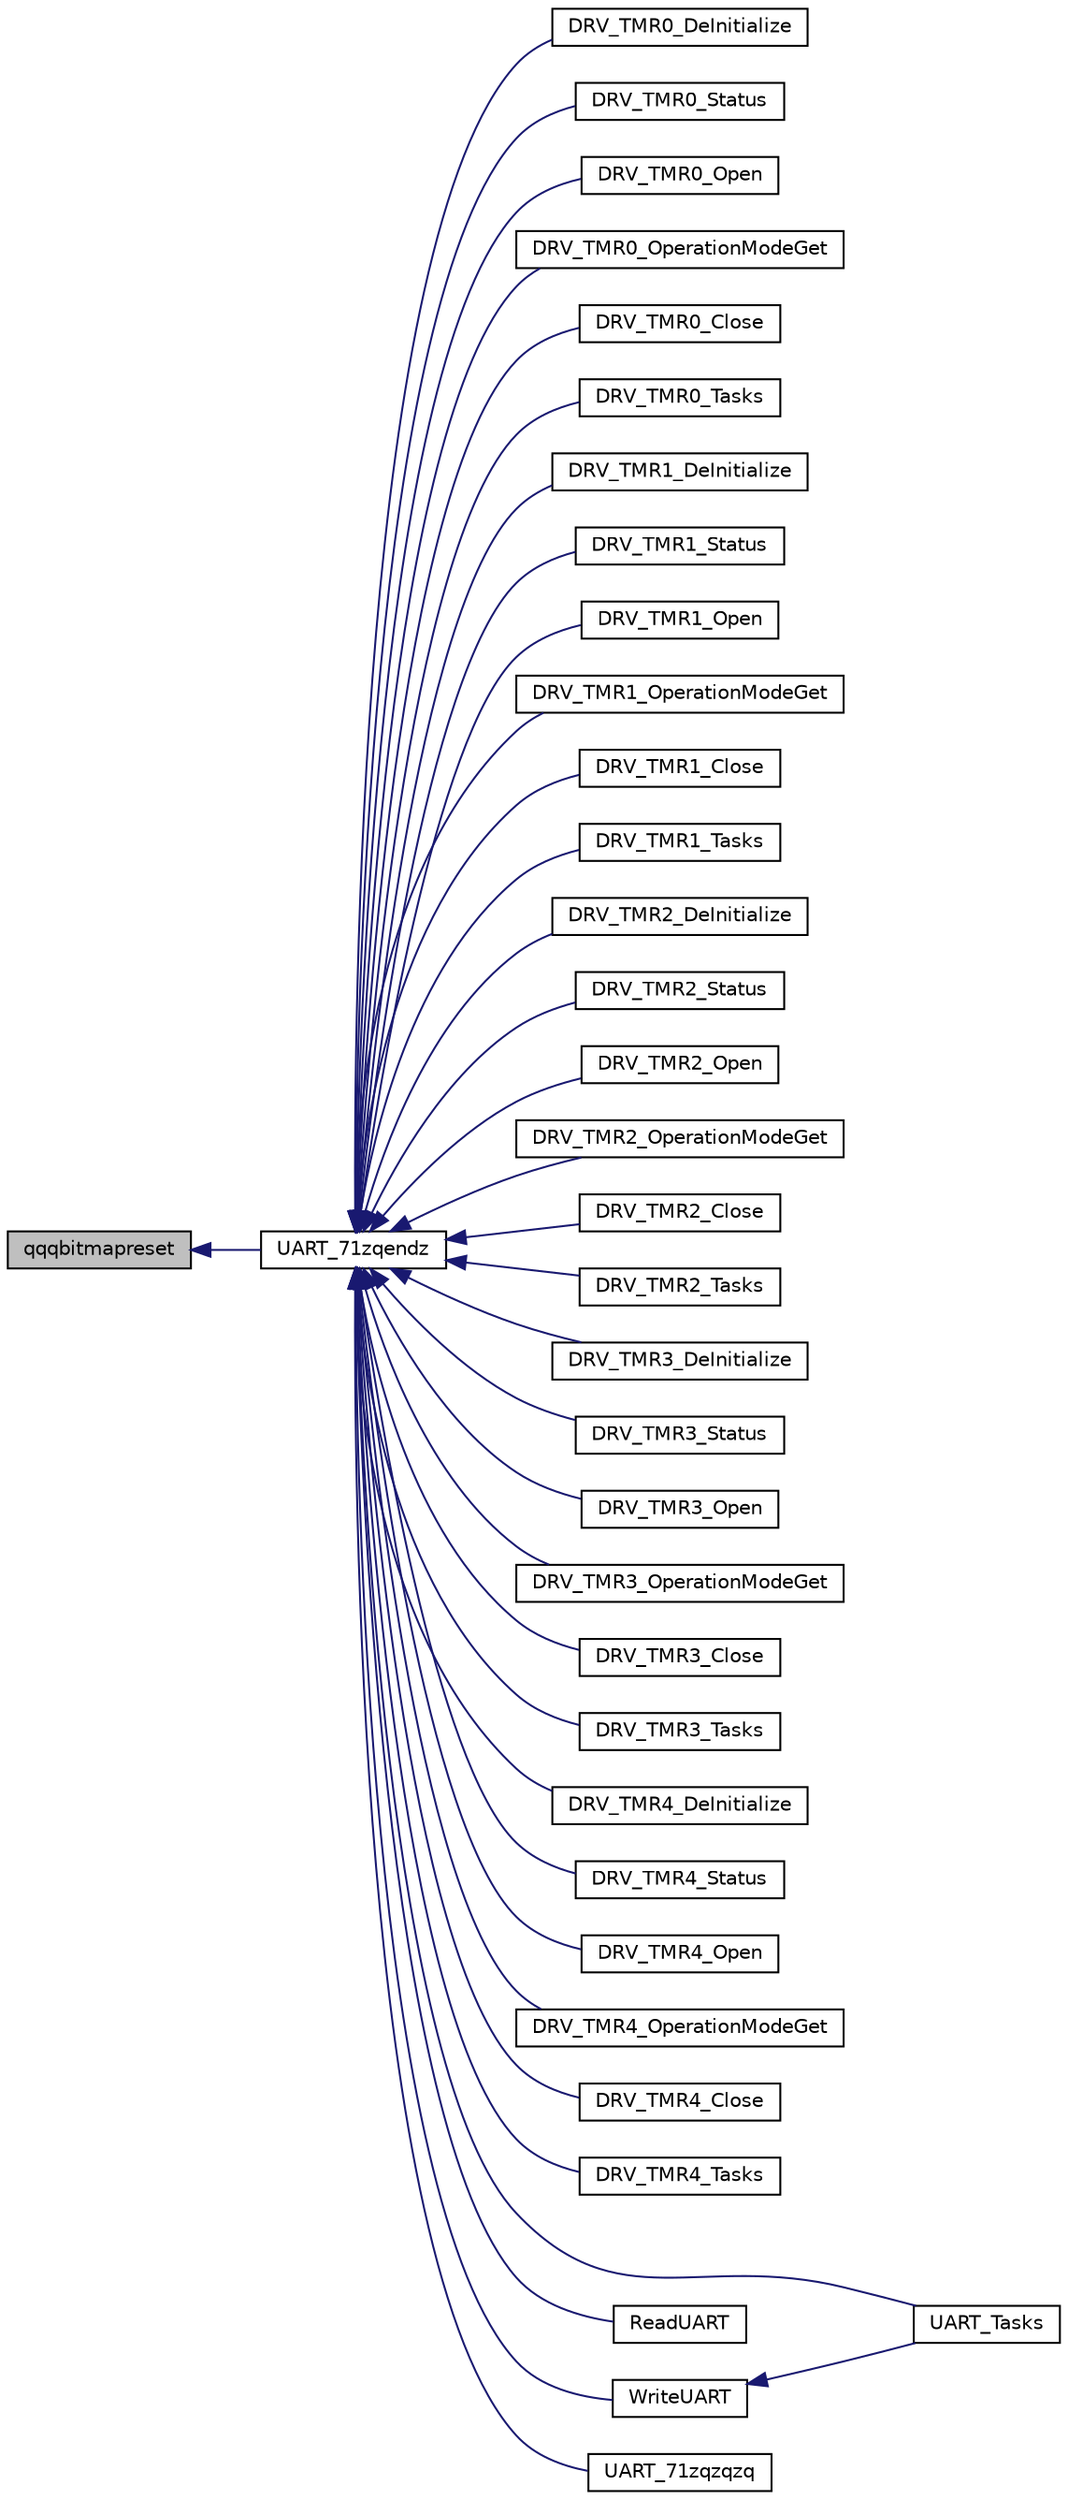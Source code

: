 digraph "qqqbitmapreset"
{
  edge [fontname="Helvetica",fontsize="10",labelfontname="Helvetica",labelfontsize="10"];
  node [fontname="Helvetica",fontsize="10",shape=record];
  rankdir="LR";
  Node1588 [label="qqqbitmapreset",height=0.2,width=0.4,color="black", fillcolor="grey75", style="filled", fontcolor="black"];
  Node1588 -> Node1589 [dir="back",color="midnightblue",fontsize="10",style="solid",fontname="Helvetica"];
  Node1589 [label="UART_71zqendz",height=0.2,width=0.4,color="black", fillcolor="white", style="filled",URL="$inszt___u_a_r_t_8c.html#a554df8fb4d2ec98c6717da3f7ee9f81d"];
  Node1589 -> Node1590 [dir="back",color="midnightblue",fontsize="10",style="solid",fontname="Helvetica"];
  Node1590 [label="DRV_TMR0_DeInitialize",height=0.2,width=0.4,color="black", fillcolor="white", style="filled",URL="$inszt___u_a_r_t_8c.html#ac35e22ce2277246569aa15a0142f42de"];
  Node1589 -> Node1591 [dir="back",color="midnightblue",fontsize="10",style="solid",fontname="Helvetica"];
  Node1591 [label="DRV_TMR0_Status",height=0.2,width=0.4,color="black", fillcolor="white", style="filled",URL="$inszt___u_a_r_t_8c.html#aa0b45abb3787c0b80fba63077983fda6"];
  Node1589 -> Node1592 [dir="back",color="midnightblue",fontsize="10",style="solid",fontname="Helvetica"];
  Node1592 [label="DRV_TMR0_Open",height=0.2,width=0.4,color="black", fillcolor="white", style="filled",URL="$inszt___u_a_r_t_8c.html#a6185be0b1acc5308100e9c168c6d9882"];
  Node1589 -> Node1593 [dir="back",color="midnightblue",fontsize="10",style="solid",fontname="Helvetica"];
  Node1593 [label="DRV_TMR0_OperationModeGet",height=0.2,width=0.4,color="black", fillcolor="white", style="filled",URL="$inszt___u_a_r_t_8c.html#a75154e72363837310412c5f0f77ca99b"];
  Node1589 -> Node1594 [dir="back",color="midnightblue",fontsize="10",style="solid",fontname="Helvetica"];
  Node1594 [label="DRV_TMR0_Close",height=0.2,width=0.4,color="black", fillcolor="white", style="filled",URL="$inszt___u_a_r_t_8c.html#a32eae35a1e64a44969e70c746ec9cdc2"];
  Node1589 -> Node1595 [dir="back",color="midnightblue",fontsize="10",style="solid",fontname="Helvetica"];
  Node1595 [label="DRV_TMR0_Tasks",height=0.2,width=0.4,color="black", fillcolor="white", style="filled",URL="$inszt___u_a_r_t_8c.html#a074ed24077060483c762988f726d23e9"];
  Node1589 -> Node1596 [dir="back",color="midnightblue",fontsize="10",style="solid",fontname="Helvetica"];
  Node1596 [label="DRV_TMR1_DeInitialize",height=0.2,width=0.4,color="black", fillcolor="white", style="filled",URL="$inszt___u_a_r_t_8c.html#abf7739f5097a1ceff5268ea070a35c9e"];
  Node1589 -> Node1597 [dir="back",color="midnightblue",fontsize="10",style="solid",fontname="Helvetica"];
  Node1597 [label="DRV_TMR1_Status",height=0.2,width=0.4,color="black", fillcolor="white", style="filled",URL="$inszt___u_a_r_t_8c.html#af0b509a65d0cc40830845f905e72f383"];
  Node1589 -> Node1598 [dir="back",color="midnightblue",fontsize="10",style="solid",fontname="Helvetica"];
  Node1598 [label="DRV_TMR1_Open",height=0.2,width=0.4,color="black", fillcolor="white", style="filled",URL="$inszt___u_a_r_t_8c.html#ac23662f1a2e62aff3d8576b4fb403b5e"];
  Node1589 -> Node1599 [dir="back",color="midnightblue",fontsize="10",style="solid",fontname="Helvetica"];
  Node1599 [label="DRV_TMR1_OperationModeGet",height=0.2,width=0.4,color="black", fillcolor="white", style="filled",URL="$inszt___u_a_r_t_8c.html#a2ddcb52c248a14db2f5d3cc2b8396b4d"];
  Node1589 -> Node1600 [dir="back",color="midnightblue",fontsize="10",style="solid",fontname="Helvetica"];
  Node1600 [label="DRV_TMR1_Close",height=0.2,width=0.4,color="black", fillcolor="white", style="filled",URL="$inszt___u_a_r_t_8c.html#a6a5cde4bb2a1f040394eff6085aa1d59"];
  Node1589 -> Node1601 [dir="back",color="midnightblue",fontsize="10",style="solid",fontname="Helvetica"];
  Node1601 [label="DRV_TMR1_Tasks",height=0.2,width=0.4,color="black", fillcolor="white", style="filled",URL="$inszt___u_a_r_t_8c.html#a0c01e1083b80ad88b2bc0fae758b1f0e"];
  Node1589 -> Node1602 [dir="back",color="midnightblue",fontsize="10",style="solid",fontname="Helvetica"];
  Node1602 [label="DRV_TMR2_DeInitialize",height=0.2,width=0.4,color="black", fillcolor="white", style="filled",URL="$inszt___u_a_r_t_8c.html#a0aa800750e31f5d3aea0afcd7faa41fe"];
  Node1589 -> Node1603 [dir="back",color="midnightblue",fontsize="10",style="solid",fontname="Helvetica"];
  Node1603 [label="DRV_TMR2_Status",height=0.2,width=0.4,color="black", fillcolor="white", style="filled",URL="$inszt___u_a_r_t_8c.html#ab66021f387d5cbb3e7ab20b7718aa773"];
  Node1589 -> Node1604 [dir="back",color="midnightblue",fontsize="10",style="solid",fontname="Helvetica"];
  Node1604 [label="DRV_TMR2_Open",height=0.2,width=0.4,color="black", fillcolor="white", style="filled",URL="$inszt___u_a_r_t_8c.html#ae3ec2e7d926f1dfcf4d5b4ec3f4452b1"];
  Node1589 -> Node1605 [dir="back",color="midnightblue",fontsize="10",style="solid",fontname="Helvetica"];
  Node1605 [label="DRV_TMR2_OperationModeGet",height=0.2,width=0.4,color="black", fillcolor="white", style="filled",URL="$inszt___u_a_r_t_8c.html#aaec612bc5ca6823e226aa9e168f0f7e4"];
  Node1589 -> Node1606 [dir="back",color="midnightblue",fontsize="10",style="solid",fontname="Helvetica"];
  Node1606 [label="DRV_TMR2_Close",height=0.2,width=0.4,color="black", fillcolor="white", style="filled",URL="$inszt___u_a_r_t_8c.html#a5ad44e5f36f8a566c396331e7c08c15d"];
  Node1589 -> Node1607 [dir="back",color="midnightblue",fontsize="10",style="solid",fontname="Helvetica"];
  Node1607 [label="DRV_TMR2_Tasks",height=0.2,width=0.4,color="black", fillcolor="white", style="filled",URL="$inszt___u_a_r_t_8c.html#a4cae103296c260a0cacd0bfbb02abec6"];
  Node1589 -> Node1608 [dir="back",color="midnightblue",fontsize="10",style="solid",fontname="Helvetica"];
  Node1608 [label="DRV_TMR3_DeInitialize",height=0.2,width=0.4,color="black", fillcolor="white", style="filled",URL="$inszt___u_a_r_t_8c.html#a51119949a1b0dc2ade9d15cd3eef3cf9"];
  Node1589 -> Node1609 [dir="back",color="midnightblue",fontsize="10",style="solid",fontname="Helvetica"];
  Node1609 [label="DRV_TMR3_Status",height=0.2,width=0.4,color="black", fillcolor="white", style="filled",URL="$inszt___u_a_r_t_8c.html#ab337820f2261ee63bfbdbe91f999de92"];
  Node1589 -> Node1610 [dir="back",color="midnightblue",fontsize="10",style="solid",fontname="Helvetica"];
  Node1610 [label="DRV_TMR3_Open",height=0.2,width=0.4,color="black", fillcolor="white", style="filled",URL="$inszt___u_a_r_t_8c.html#a14def85d2721c6fe7a0f52e5da985745"];
  Node1589 -> Node1611 [dir="back",color="midnightblue",fontsize="10",style="solid",fontname="Helvetica"];
  Node1611 [label="DRV_TMR3_OperationModeGet",height=0.2,width=0.4,color="black", fillcolor="white", style="filled",URL="$inszt___u_a_r_t_8c.html#aba3d374b5742c8fed77fb9c5125906e8"];
  Node1589 -> Node1612 [dir="back",color="midnightblue",fontsize="10",style="solid",fontname="Helvetica"];
  Node1612 [label="DRV_TMR3_Close",height=0.2,width=0.4,color="black", fillcolor="white", style="filled",URL="$inszt___u_a_r_t_8c.html#a5dd9fa4b5c96ae83f17ed22952b3526b"];
  Node1589 -> Node1613 [dir="back",color="midnightblue",fontsize="10",style="solid",fontname="Helvetica"];
  Node1613 [label="DRV_TMR3_Tasks",height=0.2,width=0.4,color="black", fillcolor="white", style="filled",URL="$inszt___u_a_r_t_8c.html#ac4622292b2dab66f9b5ae9778db08478"];
  Node1589 -> Node1614 [dir="back",color="midnightblue",fontsize="10",style="solid",fontname="Helvetica"];
  Node1614 [label="DRV_TMR4_DeInitialize",height=0.2,width=0.4,color="black", fillcolor="white", style="filled",URL="$inszt___u_a_r_t_8c.html#a24315793d9553d184024aea496534bc5"];
  Node1589 -> Node1615 [dir="back",color="midnightblue",fontsize="10",style="solid",fontname="Helvetica"];
  Node1615 [label="DRV_TMR4_Status",height=0.2,width=0.4,color="black", fillcolor="white", style="filled",URL="$inszt___u_a_r_t_8c.html#aeb55a9257642cf221bcb641b25033668"];
  Node1589 -> Node1616 [dir="back",color="midnightblue",fontsize="10",style="solid",fontname="Helvetica"];
  Node1616 [label="DRV_TMR4_Open",height=0.2,width=0.4,color="black", fillcolor="white", style="filled",URL="$inszt___u_a_r_t_8c.html#a6e2c39c5a9d8b23859be0e673b43b1b9"];
  Node1589 -> Node1617 [dir="back",color="midnightblue",fontsize="10",style="solid",fontname="Helvetica"];
  Node1617 [label="DRV_TMR4_OperationModeGet",height=0.2,width=0.4,color="black", fillcolor="white", style="filled",URL="$inszt___u_a_r_t_8c.html#ad47780c4b3a36ef4f64841b0106a751d"];
  Node1589 -> Node1618 [dir="back",color="midnightblue",fontsize="10",style="solid",fontname="Helvetica"];
  Node1618 [label="DRV_TMR4_Close",height=0.2,width=0.4,color="black", fillcolor="white", style="filled",URL="$inszt___u_a_r_t_8c.html#abca98245dd4f6348cc96c19911fa2f7f"];
  Node1589 -> Node1619 [dir="back",color="midnightblue",fontsize="10",style="solid",fontname="Helvetica"];
  Node1619 [label="DRV_TMR4_Tasks",height=0.2,width=0.4,color="black", fillcolor="white", style="filled",URL="$inszt___u_a_r_t_8c.html#a97a4bb302673812056f8ad54ea70b59e"];
  Node1589 -> Node1620 [dir="back",color="midnightblue",fontsize="10",style="solid",fontname="Helvetica"];
  Node1620 [label="UART_Tasks",height=0.2,width=0.4,color="black", fillcolor="white", style="filled",URL="$_u_a_r_t_8h.html#aab7c894c540f5df89f5dc640f0379953"];
  Node1589 -> Node1621 [dir="back",color="midnightblue",fontsize="10",style="solid",fontname="Helvetica"];
  Node1621 [label="ReadUART",height=0.2,width=0.4,color="black", fillcolor="white", style="filled",URL="$inszt___u_a_r_t_8c.html#a2961ac14c60d8731e0c9761ab23fa39b"];
  Node1589 -> Node1622 [dir="back",color="midnightblue",fontsize="10",style="solid",fontname="Helvetica"];
  Node1622 [label="WriteUART",height=0.2,width=0.4,color="black", fillcolor="white", style="filled",URL="$inszt___u_a_r_t_8c.html#a04847dad9f416306723e78f9a048bfd1"];
  Node1622 -> Node1620 [dir="back",color="midnightblue",fontsize="10",style="solid",fontname="Helvetica"];
  Node1589 -> Node1623 [dir="back",color="midnightblue",fontsize="10",style="solid",fontname="Helvetica"];
  Node1623 [label="UART_71zqzqzq",height=0.2,width=0.4,color="black", fillcolor="white", style="filled",URL="$inszt___u_a_r_t_8c.html#a19c09b500081ebc96cd882580ab78f5c"];
}

